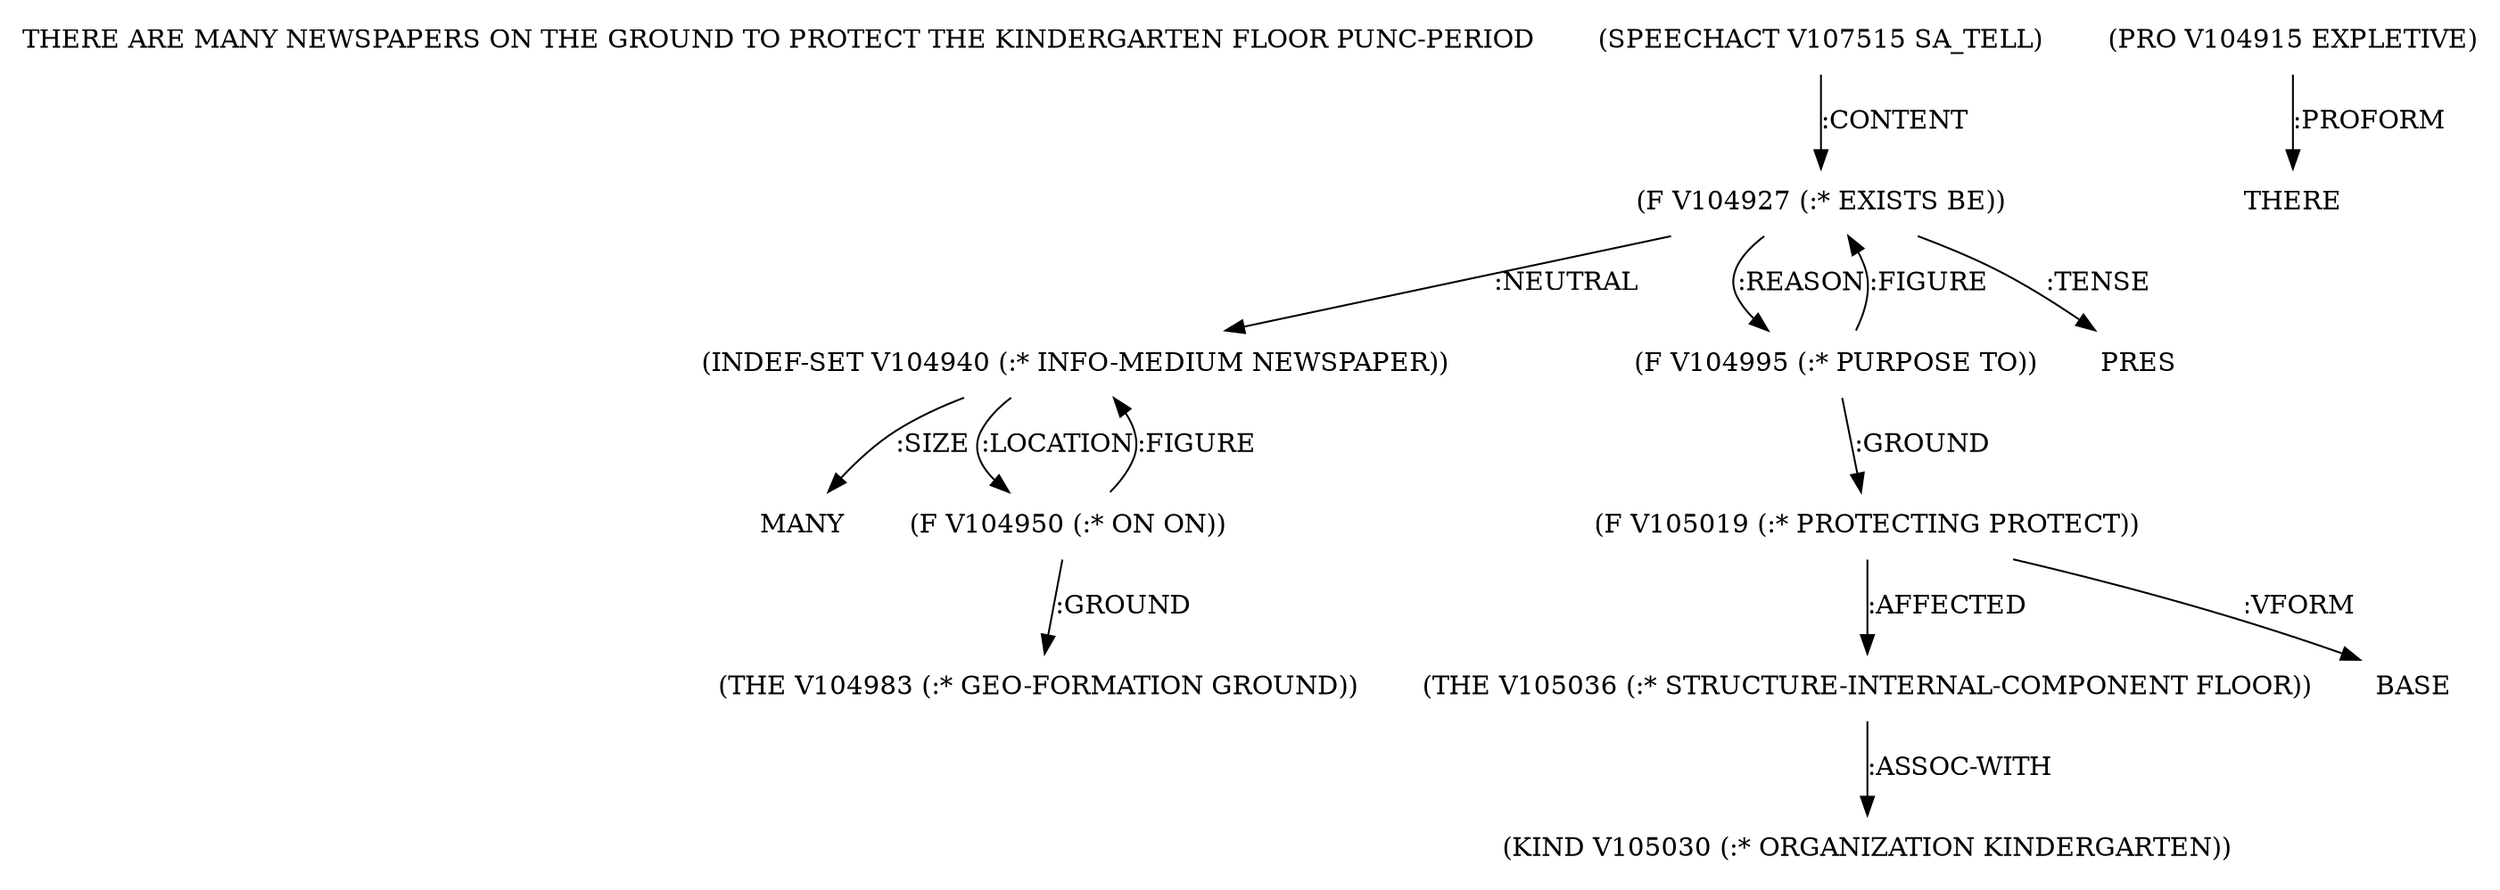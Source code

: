 digraph Terms {
  node [shape=none]
  "THERE ARE MANY NEWSPAPERS ON THE GROUND TO PROTECT THE KINDERGARTEN FLOOR PUNC-PERIOD"
  "V107515" [label="(SPEECHACT V107515 SA_TELL)"]
  "V107515" -> "V104927" [label=":CONTENT"]
  "V104927" [label="(F V104927 (:* EXISTS BE))"]
  "V104927" -> "V104940" [label=":NEUTRAL"]
  "V104927" -> "V104995" [label=":REASON"]
  "V104927" -> "NT108388" [label=":TENSE"]
  "NT108388" [label="PRES"]
  "V104915" [label="(PRO V104915 EXPLETIVE)"]
  "V104915" -> "NT108389" [label=":PROFORM"]
  "NT108389" [label="THERE"]
  "V104940" [label="(INDEF-SET V104940 (:* INFO-MEDIUM NEWSPAPER))"]
  "V104940" -> "NT108390" [label=":SIZE"]
  "NT108390" [label="MANY"]
  "V104940" -> "V104950" [label=":LOCATION"]
  "V104950" [label="(F V104950 (:* ON ON))"]
  "V104950" -> "V104983" [label=":GROUND"]
  "V104950" -> "V104940" [label=":FIGURE"]
  "V104983" [label="(THE V104983 (:* GEO-FORMATION GROUND))"]
  "V104995" [label="(F V104995 (:* PURPOSE TO))"]
  "V104995" -> "V105019" [label=":GROUND"]
  "V104995" -> "V104927" [label=":FIGURE"]
  "V105019" [label="(F V105019 (:* PROTECTING PROTECT))"]
  "V105019" -> "V105036" [label=":AFFECTED"]
  "V105019" -> "NT108391" [label=":VFORM"]
  "NT108391" [label="BASE"]
  "V105036" [label="(THE V105036 (:* STRUCTURE-INTERNAL-COMPONENT FLOOR))"]
  "V105036" -> "V105030" [label=":ASSOC-WITH"]
  "V105030" [label="(KIND V105030 (:* ORGANIZATION KINDERGARTEN))"]
}
